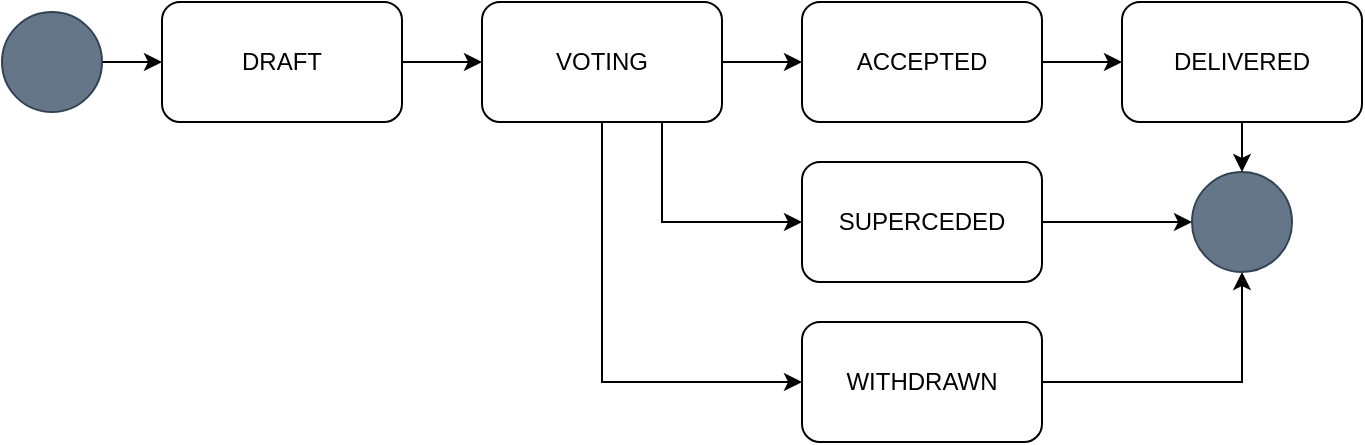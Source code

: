 <mxfile scale="1" border="0" version="24.5.3" type="device">
  <diagram name="Proposal Ticket State Machine" id="MaWezWCT4r2Fw7gTnUOl">
    <mxGraphModel dx="1200" dy="854" grid="1" gridSize="10" guides="1" tooltips="1" connect="1" arrows="1" fold="1" page="1" pageScale="1" pageWidth="850" pageHeight="1100" math="0" shadow="0">
      <root>
        <mxCell id="2_KgRl74RUO92zCowi1K-0" />
        <mxCell id="2_KgRl74RUO92zCowi1K-1" parent="2_KgRl74RUO92zCowi1K-0" />
        <mxCell id="doCWTxNTExHTbLrOV8PU-0" value="" style="edgeStyle=orthogonalEdgeStyle;rounded=0;orthogonalLoop=1;jettySize=auto;html=1;" parent="2_KgRl74RUO92zCowi1K-1" source="2_KgRl74RUO92zCowi1K-3" target="2_KgRl74RUO92zCowi1K-9" edge="1">
          <mxGeometry relative="1" as="geometry" />
        </mxCell>
        <mxCell id="2_KgRl74RUO92zCowi1K-3" value="DRAFT" style="rounded=1;whiteSpace=wrap;html=1;" parent="2_KgRl74RUO92zCowi1K-1" vertex="1">
          <mxGeometry x="220" y="140" width="120" height="60" as="geometry" />
        </mxCell>
        <mxCell id="2_KgRl74RUO92zCowi1K-6" style="edgeStyle=orthogonalEdgeStyle;rounded=0;orthogonalLoop=1;jettySize=auto;html=1;exitX=1;exitY=0.5;exitDx=0;exitDy=0;entryX=0;entryY=0.5;entryDx=0;entryDy=0;" parent="2_KgRl74RUO92zCowi1K-1" source="2_KgRl74RUO92zCowi1K-9" target="2_KgRl74RUO92zCowi1K-11" edge="1">
          <mxGeometry relative="1" as="geometry" />
        </mxCell>
        <mxCell id="2_KgRl74RUO92zCowi1K-7" style="edgeStyle=orthogonalEdgeStyle;rounded=0;orthogonalLoop=1;jettySize=auto;html=1;entryX=0;entryY=0.5;entryDx=0;entryDy=0;exitX=0.5;exitY=1;exitDx=0;exitDy=0;" parent="2_KgRl74RUO92zCowi1K-1" source="2_KgRl74RUO92zCowi1K-9" target="2_KgRl74RUO92zCowi1K-12" edge="1">
          <mxGeometry relative="1" as="geometry">
            <mxPoint x="370" y="250" as="sourcePoint" />
          </mxGeometry>
        </mxCell>
        <mxCell id="2_KgRl74RUO92zCowi1K-8" style="edgeStyle=orthogonalEdgeStyle;rounded=0;orthogonalLoop=1;jettySize=auto;html=1;exitX=0.75;exitY=1;exitDx=0;exitDy=0;entryX=0;entryY=0.5;entryDx=0;entryDy=0;" parent="2_KgRl74RUO92zCowi1K-1" source="2_KgRl74RUO92zCowi1K-9" target="2_KgRl74RUO92zCowi1K-15" edge="1">
          <mxGeometry relative="1" as="geometry" />
        </mxCell>
        <mxCell id="2_KgRl74RUO92zCowi1K-9" value="VOTING" style="rounded=1;whiteSpace=wrap;html=1;" parent="2_KgRl74RUO92zCowi1K-1" vertex="1">
          <mxGeometry x="380" y="140" width="120" height="60" as="geometry" />
        </mxCell>
        <mxCell id="rsReMiDKvg2wtkZX3wby-4" style="edgeStyle=orthogonalEdgeStyle;rounded=0;orthogonalLoop=1;jettySize=auto;html=1;entryX=0;entryY=0.5;entryDx=0;entryDy=0;" parent="2_KgRl74RUO92zCowi1K-1" source="2_KgRl74RUO92zCowi1K-11" target="5VB7DdaB7kp4mr6X4wFm-0" edge="1">
          <mxGeometry relative="1" as="geometry" />
        </mxCell>
        <mxCell id="2_KgRl74RUO92zCowi1K-11" value="ACCEPTED" style="rounded=1;whiteSpace=wrap;html=1;" parent="2_KgRl74RUO92zCowi1K-1" vertex="1">
          <mxGeometry x="540" y="140" width="120" height="60" as="geometry" />
        </mxCell>
        <mxCell id="rsReMiDKvg2wtkZX3wby-5" style="edgeStyle=orthogonalEdgeStyle;rounded=0;orthogonalLoop=1;jettySize=auto;html=1;entryX=0.5;entryY=1;entryDx=0;entryDy=0;" parent="2_KgRl74RUO92zCowi1K-1" source="2_KgRl74RUO92zCowi1K-12" target="rsReMiDKvg2wtkZX3wby-2" edge="1">
          <mxGeometry relative="1" as="geometry" />
        </mxCell>
        <mxCell id="2_KgRl74RUO92zCowi1K-12" value="WITHDRAWN" style="rounded=1;whiteSpace=wrap;html=1;" parent="2_KgRl74RUO92zCowi1K-1" vertex="1">
          <mxGeometry x="540" y="300" width="120" height="60" as="geometry" />
        </mxCell>
        <mxCell id="rsReMiDKvg2wtkZX3wby-3" style="edgeStyle=orthogonalEdgeStyle;rounded=0;orthogonalLoop=1;jettySize=auto;html=1;" parent="2_KgRl74RUO92zCowi1K-1" source="2_KgRl74RUO92zCowi1K-15" target="rsReMiDKvg2wtkZX3wby-2" edge="1">
          <mxGeometry relative="1" as="geometry" />
        </mxCell>
        <mxCell id="2_KgRl74RUO92zCowi1K-15" value="SUPERCEDED" style="rounded=1;whiteSpace=wrap;html=1;" parent="2_KgRl74RUO92zCowi1K-1" vertex="1">
          <mxGeometry x="540" y="220" width="120" height="60" as="geometry" />
        </mxCell>
        <mxCell id="rsReMiDKvg2wtkZX3wby-1" style="edgeStyle=orthogonalEdgeStyle;rounded=0;orthogonalLoop=1;jettySize=auto;html=1;" parent="2_KgRl74RUO92zCowi1K-1" source="rsReMiDKvg2wtkZX3wby-0" target="2_KgRl74RUO92zCowi1K-3" edge="1">
          <mxGeometry relative="1" as="geometry" />
        </mxCell>
        <mxCell id="rsReMiDKvg2wtkZX3wby-0" value="" style="ellipse;whiteSpace=wrap;html=1;aspect=fixed;fillColor=#647687;fontColor=#ffffff;strokeColor=#314354;" parent="2_KgRl74RUO92zCowi1K-1" vertex="1">
          <mxGeometry x="140" y="145" width="50" height="50" as="geometry" />
        </mxCell>
        <mxCell id="rsReMiDKvg2wtkZX3wby-2" value="" style="ellipse;whiteSpace=wrap;html=1;aspect=fixed;fillColor=#647687;fontColor=#ffffff;strokeColor=#314354;" parent="2_KgRl74RUO92zCowi1K-1" vertex="1">
          <mxGeometry x="735" y="225" width="50" height="50" as="geometry" />
        </mxCell>
        <mxCell id="5VB7DdaB7kp4mr6X4wFm-1" style="edgeStyle=orthogonalEdgeStyle;rounded=0;orthogonalLoop=1;jettySize=auto;html=1;entryX=0.5;entryY=0;entryDx=0;entryDy=0;" parent="2_KgRl74RUO92zCowi1K-1" source="5VB7DdaB7kp4mr6X4wFm-0" target="rsReMiDKvg2wtkZX3wby-2" edge="1">
          <mxGeometry relative="1" as="geometry" />
        </mxCell>
        <mxCell id="5VB7DdaB7kp4mr6X4wFm-0" value="DELIVERED" style="rounded=1;whiteSpace=wrap;html=1;" parent="2_KgRl74RUO92zCowi1K-1" vertex="1">
          <mxGeometry x="700" y="140" width="120" height="60" as="geometry" />
        </mxCell>
      </root>
    </mxGraphModel>
  </diagram>
</mxfile>
